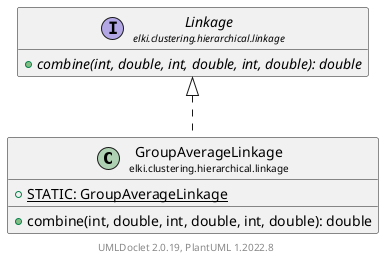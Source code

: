 @startuml
    remove .*\.(Instance|Par|Parameterizer|Factory)$
    set namespaceSeparator none
    hide empty fields
    hide empty methods

    class "<size:14>GroupAverageLinkage\n<size:10>elki.clustering.hierarchical.linkage" as elki.clustering.hierarchical.linkage.GroupAverageLinkage [[GroupAverageLinkage.html]] {
        {static} +STATIC: GroupAverageLinkage
        +combine(int, double, int, double, int, double): double
    }

    interface "<size:14>Linkage\n<size:10>elki.clustering.hierarchical.linkage" as elki.clustering.hierarchical.linkage.Linkage [[Linkage.html]] {
        {abstract} +combine(int, double, int, double, int, double): double
    }
    class "<size:14>GroupAverageLinkage.Par\n<size:10>elki.clustering.hierarchical.linkage" as elki.clustering.hierarchical.linkage.GroupAverageLinkage.Par [[GroupAverageLinkage.Par.html]]

    elki.clustering.hierarchical.linkage.Linkage <|.. elki.clustering.hierarchical.linkage.GroupAverageLinkage
    elki.clustering.hierarchical.linkage.GroupAverageLinkage +-- elki.clustering.hierarchical.linkage.GroupAverageLinkage.Par

    center footer UMLDoclet 2.0.19, PlantUML 1.2022.8
@enduml
